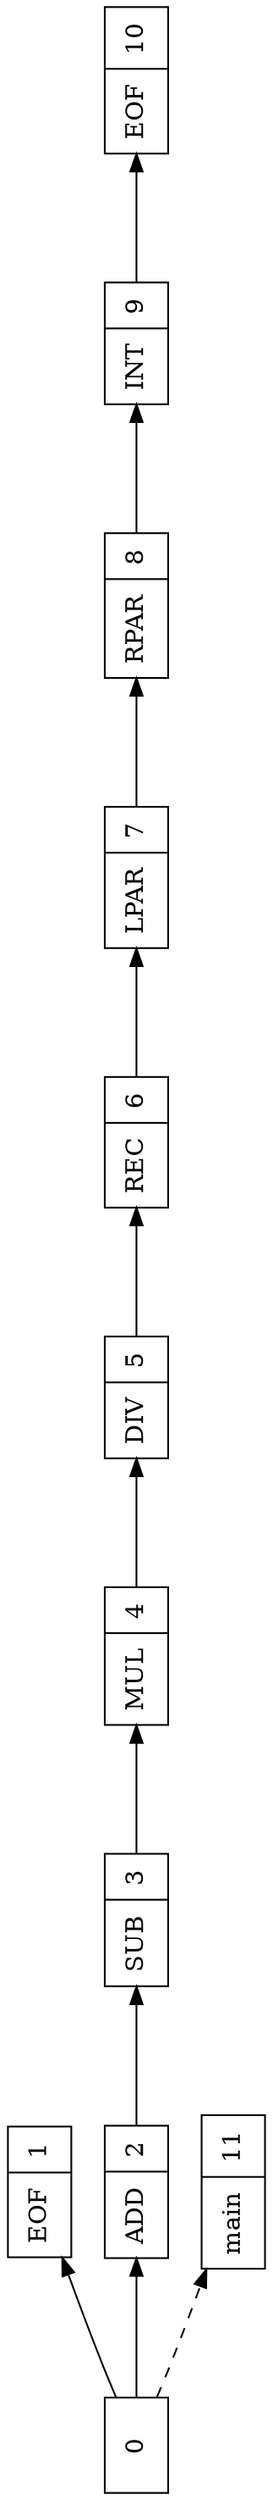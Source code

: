 digraph G {
orientation = landscape;
rankdir = LR;
ratio = compress;
s0 [ label="0", shape = record ] ;
s1 [ label="{EOF|1}", shape = record ] ;
s2 [ label="{ADD|2}", shape = record ] ;
s3 [ label="{SUB|3}", shape = record ] ;
s4 [ label="{MUL|4}", shape = record ] ;
s5 [ label="{DIV|5}", shape = record ] ;
s6 [ label="{REC|6}", shape = record ] ;
s7 [ label="{LPAR|7}", shape = record ] ;
s8 [ label="{RPAR|8}", shape = record ] ;
s9 [ label="{INT|9}", shape = record ] ;
s10 [ label="{EOF|10}", shape = record ] ;
s11 [ label="{main|11}", shape = record ] ;
s0 -> s1 [ label="        ", style = solid ] ;
s0 -> s2 [ label="        ", style = solid ] ;
s0 -> s11 [ label="        ", style = dashed ] ;
s2 -> s3 [ label="        ", style = solid ] ;
s3 -> s4 [ label="        ", style = solid ] ;
s4 -> s5 [ label="        ", style = solid ] ;
s5 -> s6 [ label="        ", style = solid ] ;
s6 -> s7 [ label="        ", style = solid ] ;
s7 -> s8 [ label="        ", style = solid ] ;
s8 -> s9 [ label="        ", style = solid ] ;
s9 -> s10 [ label="        ", style = solid ] ;

}
